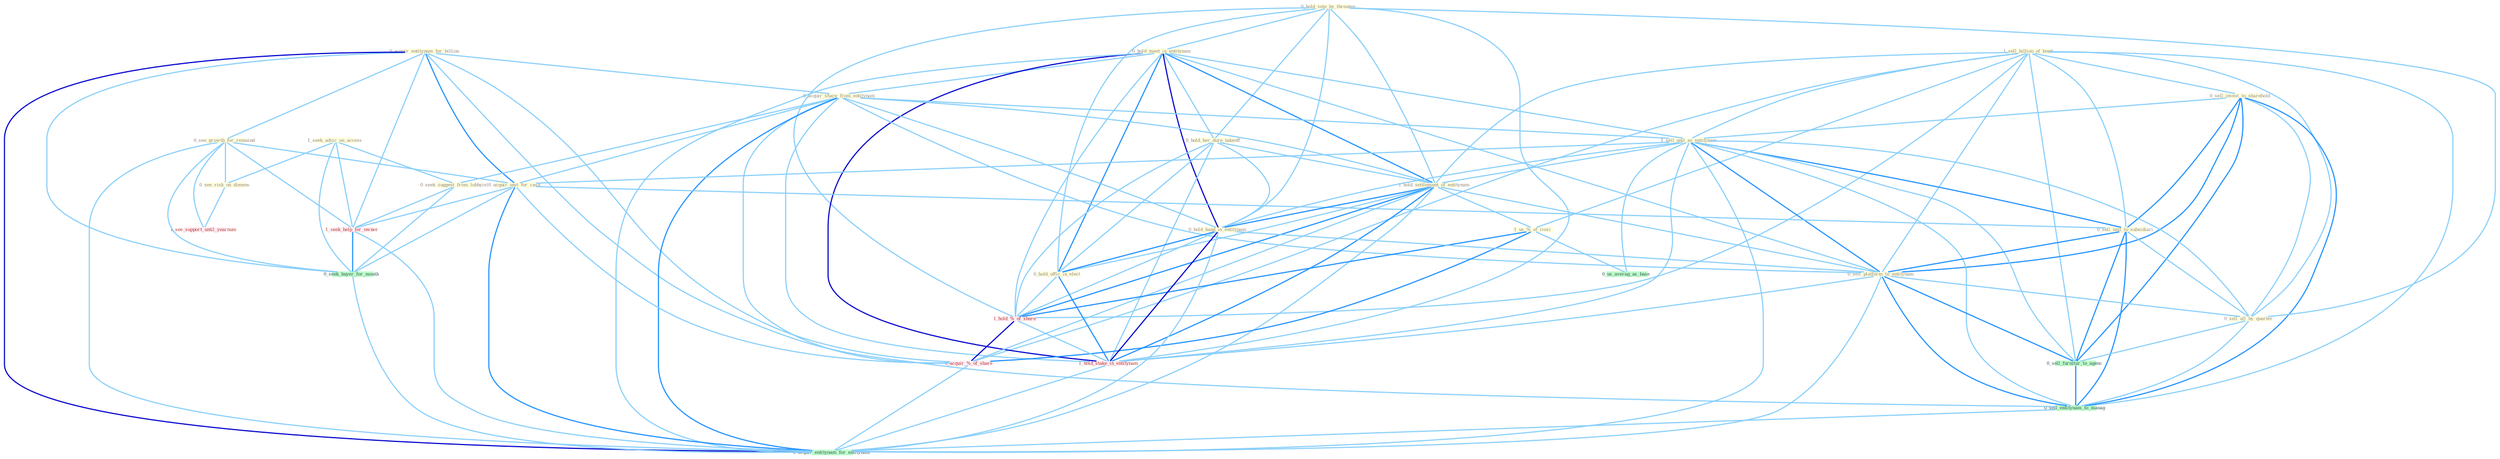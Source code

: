 Graph G{ 
    node
    [shape=polygon,style=filled,width=.5,height=.06,color="#BDFCC9",fixedsize=true,fontsize=4,
    fontcolor="#2f4f4f"];
    {node
    [color="#ffffe0", fontcolor="#8b7d6b"] "0_acquir_entitynam_for_billion " "1_sell_billion_of_bond " "0_see_growth_for_remaind " "0_sell_invest_to_sharehold " "1_seek_advic_on_access " "0_hold_vote_by_threaten " "0_hold_meet_in_entitynam " "0_acquir_share_from_entitynam " "1_sell_unit_as_entitynam " "0_acquir_unit_for_cash " "0_hold_her_dure_takeoff " "0_see_risk_on_dimens " "1_hold_settlement_of_entitynam " "1_us_%_of_ivori " "0_hold_hand_in_entitynam " "0_sell_unit_to_subsidiari " "0_seek_suggest_from_lobbyist " "0_hold_offic_in_elect " "0_sell_platform_to_entitynam " "0_sell_all_by_quarter "}
{node [color="#fff0f5", fontcolor="#b22222"] "1_hold_%_of_share " "1_hold_stake_in_entitynam " "1_seek_help_for_owner " "1_acquir_%_of_share " "1_see_support_until_yearnum "}
edge [color="#B0E2FF"];

	"0_acquir_entitynam_for_billion " -- "0_see_growth_for_remaind " [w="1", color="#87cefa" ];
	"0_acquir_entitynam_for_billion " -- "0_acquir_share_from_entitynam " [w="1", color="#87cefa" ];
	"0_acquir_entitynam_for_billion " -- "0_acquir_unit_for_cash " [w="2", color="#1e90ff" , len=0.8];
	"0_acquir_entitynam_for_billion " -- "1_seek_help_for_owner " [w="1", color="#87cefa" ];
	"0_acquir_entitynam_for_billion " -- "0_seek_buyer_for_month " [w="1", color="#87cefa" ];
	"0_acquir_entitynam_for_billion " -- "1_acquir_%_of_share " [w="1", color="#87cefa" ];
	"0_acquir_entitynam_for_billion " -- "0_sell_entitynam_to_manag " [w="1", color="#87cefa" ];
	"0_acquir_entitynam_for_billion " -- "0_acquir_entitynam_for_entitynam " [w="3", color="#0000cd" , len=0.6];
	"1_sell_billion_of_bond " -- "0_sell_invest_to_sharehold " [w="1", color="#87cefa" ];
	"1_sell_billion_of_bond " -- "1_sell_unit_as_entitynam " [w="1", color="#87cefa" ];
	"1_sell_billion_of_bond " -- "1_hold_settlement_of_entitynam " [w="1", color="#87cefa" ];
	"1_sell_billion_of_bond " -- "1_us_%_of_ivori " [w="1", color="#87cefa" ];
	"1_sell_billion_of_bond " -- "0_sell_unit_to_subsidiari " [w="1", color="#87cefa" ];
	"1_sell_billion_of_bond " -- "0_sell_platform_to_entitynam " [w="1", color="#87cefa" ];
	"1_sell_billion_of_bond " -- "0_sell_all_by_quarter " [w="1", color="#87cefa" ];
	"1_sell_billion_of_bond " -- "1_hold_%_of_share " [w="1", color="#87cefa" ];
	"1_sell_billion_of_bond " -- "1_acquir_%_of_share " [w="1", color="#87cefa" ];
	"1_sell_billion_of_bond " -- "0_sell_furnitur_to_agenc " [w="1", color="#87cefa" ];
	"1_sell_billion_of_bond " -- "0_sell_entitynam_to_manag " [w="1", color="#87cefa" ];
	"0_see_growth_for_remaind " -- "0_acquir_unit_for_cash " [w="1", color="#87cefa" ];
	"0_see_growth_for_remaind " -- "0_see_risk_on_dimens " [w="1", color="#87cefa" ];
	"0_see_growth_for_remaind " -- "1_seek_help_for_owner " [w="1", color="#87cefa" ];
	"0_see_growth_for_remaind " -- "0_seek_buyer_for_month " [w="1", color="#87cefa" ];
	"0_see_growth_for_remaind " -- "1_see_support_until_yearnum " [w="1", color="#87cefa" ];
	"0_see_growth_for_remaind " -- "0_acquir_entitynam_for_entitynam " [w="1", color="#87cefa" ];
	"0_sell_invest_to_sharehold " -- "1_sell_unit_as_entitynam " [w="1", color="#87cefa" ];
	"0_sell_invest_to_sharehold " -- "0_sell_unit_to_subsidiari " [w="2", color="#1e90ff" , len=0.8];
	"0_sell_invest_to_sharehold " -- "0_sell_platform_to_entitynam " [w="2", color="#1e90ff" , len=0.8];
	"0_sell_invest_to_sharehold " -- "0_sell_all_by_quarter " [w="1", color="#87cefa" ];
	"0_sell_invest_to_sharehold " -- "0_sell_furnitur_to_agenc " [w="2", color="#1e90ff" , len=0.8];
	"0_sell_invest_to_sharehold " -- "0_sell_entitynam_to_manag " [w="2", color="#1e90ff" , len=0.8];
	"1_seek_advic_on_access " -- "0_see_risk_on_dimens " [w="1", color="#87cefa" ];
	"1_seek_advic_on_access " -- "0_seek_suggest_from_lobbyist " [w="1", color="#87cefa" ];
	"1_seek_advic_on_access " -- "1_seek_help_for_owner " [w="1", color="#87cefa" ];
	"1_seek_advic_on_access " -- "0_seek_buyer_for_month " [w="1", color="#87cefa" ];
	"0_hold_vote_by_threaten " -- "0_hold_meet_in_entitynam " [w="1", color="#87cefa" ];
	"0_hold_vote_by_threaten " -- "0_hold_her_dure_takeoff " [w="1", color="#87cefa" ];
	"0_hold_vote_by_threaten " -- "1_hold_settlement_of_entitynam " [w="1", color="#87cefa" ];
	"0_hold_vote_by_threaten " -- "0_hold_hand_in_entitynam " [w="1", color="#87cefa" ];
	"0_hold_vote_by_threaten " -- "0_hold_offic_in_elect " [w="1", color="#87cefa" ];
	"0_hold_vote_by_threaten " -- "0_sell_all_by_quarter " [w="1", color="#87cefa" ];
	"0_hold_vote_by_threaten " -- "1_hold_%_of_share " [w="1", color="#87cefa" ];
	"0_hold_vote_by_threaten " -- "1_hold_stake_in_entitynam " [w="1", color="#87cefa" ];
	"0_hold_meet_in_entitynam " -- "0_acquir_share_from_entitynam " [w="1", color="#87cefa" ];
	"0_hold_meet_in_entitynam " -- "1_sell_unit_as_entitynam " [w="1", color="#87cefa" ];
	"0_hold_meet_in_entitynam " -- "0_hold_her_dure_takeoff " [w="1", color="#87cefa" ];
	"0_hold_meet_in_entitynam " -- "1_hold_settlement_of_entitynam " [w="2", color="#1e90ff" , len=0.8];
	"0_hold_meet_in_entitynam " -- "0_hold_hand_in_entitynam " [w="3", color="#0000cd" , len=0.6];
	"0_hold_meet_in_entitynam " -- "0_hold_offic_in_elect " [w="2", color="#1e90ff" , len=0.8];
	"0_hold_meet_in_entitynam " -- "0_sell_platform_to_entitynam " [w="1", color="#87cefa" ];
	"0_hold_meet_in_entitynam " -- "1_hold_%_of_share " [w="1", color="#87cefa" ];
	"0_hold_meet_in_entitynam " -- "1_hold_stake_in_entitynam " [w="3", color="#0000cd" , len=0.6];
	"0_hold_meet_in_entitynam " -- "0_acquir_entitynam_for_entitynam " [w="1", color="#87cefa" ];
	"0_acquir_share_from_entitynam " -- "1_sell_unit_as_entitynam " [w="1", color="#87cefa" ];
	"0_acquir_share_from_entitynam " -- "0_acquir_unit_for_cash " [w="1", color="#87cefa" ];
	"0_acquir_share_from_entitynam " -- "1_hold_settlement_of_entitynam " [w="1", color="#87cefa" ];
	"0_acquir_share_from_entitynam " -- "0_hold_hand_in_entitynam " [w="1", color="#87cefa" ];
	"0_acquir_share_from_entitynam " -- "0_seek_suggest_from_lobbyist " [w="1", color="#87cefa" ];
	"0_acquir_share_from_entitynam " -- "0_sell_platform_to_entitynam " [w="1", color="#87cefa" ];
	"0_acquir_share_from_entitynam " -- "1_hold_stake_in_entitynam " [w="1", color="#87cefa" ];
	"0_acquir_share_from_entitynam " -- "1_acquir_%_of_share " [w="1", color="#87cefa" ];
	"0_acquir_share_from_entitynam " -- "0_acquir_entitynam_for_entitynam " [w="2", color="#1e90ff" , len=0.8];
	"1_sell_unit_as_entitynam " -- "0_acquir_unit_for_cash " [w="1", color="#87cefa" ];
	"1_sell_unit_as_entitynam " -- "1_hold_settlement_of_entitynam " [w="1", color="#87cefa" ];
	"1_sell_unit_as_entitynam " -- "0_hold_hand_in_entitynam " [w="1", color="#87cefa" ];
	"1_sell_unit_as_entitynam " -- "0_sell_unit_to_subsidiari " [w="2", color="#1e90ff" , len=0.8];
	"1_sell_unit_as_entitynam " -- "0_sell_platform_to_entitynam " [w="2", color="#1e90ff" , len=0.8];
	"1_sell_unit_as_entitynam " -- "0_sell_all_by_quarter " [w="1", color="#87cefa" ];
	"1_sell_unit_as_entitynam " -- "1_hold_stake_in_entitynam " [w="1", color="#87cefa" ];
	"1_sell_unit_as_entitynam " -- "0_sell_furnitur_to_agenc " [w="1", color="#87cefa" ];
	"1_sell_unit_as_entitynam " -- "0_us_averag_as_base " [w="1", color="#87cefa" ];
	"1_sell_unit_as_entitynam " -- "0_sell_entitynam_to_manag " [w="1", color="#87cefa" ];
	"1_sell_unit_as_entitynam " -- "0_acquir_entitynam_for_entitynam " [w="1", color="#87cefa" ];
	"0_acquir_unit_for_cash " -- "0_sell_unit_to_subsidiari " [w="1", color="#87cefa" ];
	"0_acquir_unit_for_cash " -- "1_seek_help_for_owner " [w="1", color="#87cefa" ];
	"0_acquir_unit_for_cash " -- "0_seek_buyer_for_month " [w="1", color="#87cefa" ];
	"0_acquir_unit_for_cash " -- "1_acquir_%_of_share " [w="1", color="#87cefa" ];
	"0_acquir_unit_for_cash " -- "0_acquir_entitynam_for_entitynam " [w="2", color="#1e90ff" , len=0.8];
	"0_hold_her_dure_takeoff " -- "1_hold_settlement_of_entitynam " [w="1", color="#87cefa" ];
	"0_hold_her_dure_takeoff " -- "0_hold_hand_in_entitynam " [w="1", color="#87cefa" ];
	"0_hold_her_dure_takeoff " -- "0_hold_offic_in_elect " [w="1", color="#87cefa" ];
	"0_hold_her_dure_takeoff " -- "1_hold_%_of_share " [w="1", color="#87cefa" ];
	"0_hold_her_dure_takeoff " -- "1_hold_stake_in_entitynam " [w="1", color="#87cefa" ];
	"0_see_risk_on_dimens " -- "1_see_support_until_yearnum " [w="1", color="#87cefa" ];
	"1_hold_settlement_of_entitynam " -- "1_us_%_of_ivori " [w="1", color="#87cefa" ];
	"1_hold_settlement_of_entitynam " -- "0_hold_hand_in_entitynam " [w="2", color="#1e90ff" , len=0.8];
	"1_hold_settlement_of_entitynam " -- "0_hold_offic_in_elect " [w="1", color="#87cefa" ];
	"1_hold_settlement_of_entitynam " -- "0_sell_platform_to_entitynam " [w="1", color="#87cefa" ];
	"1_hold_settlement_of_entitynam " -- "1_hold_%_of_share " [w="2", color="#1e90ff" , len=0.8];
	"1_hold_settlement_of_entitynam " -- "1_hold_stake_in_entitynam " [w="2", color="#1e90ff" , len=0.8];
	"1_hold_settlement_of_entitynam " -- "1_acquir_%_of_share " [w="1", color="#87cefa" ];
	"1_hold_settlement_of_entitynam " -- "0_acquir_entitynam_for_entitynam " [w="1", color="#87cefa" ];
	"1_us_%_of_ivori " -- "1_hold_%_of_share " [w="2", color="#1e90ff" , len=0.8];
	"1_us_%_of_ivori " -- "1_acquir_%_of_share " [w="2", color="#1e90ff" , len=0.8];
	"1_us_%_of_ivori " -- "0_us_averag_as_base " [w="1", color="#87cefa" ];
	"0_hold_hand_in_entitynam " -- "0_hold_offic_in_elect " [w="2", color="#1e90ff" , len=0.8];
	"0_hold_hand_in_entitynam " -- "0_sell_platform_to_entitynam " [w="1", color="#87cefa" ];
	"0_hold_hand_in_entitynam " -- "1_hold_%_of_share " [w="1", color="#87cefa" ];
	"0_hold_hand_in_entitynam " -- "1_hold_stake_in_entitynam " [w="3", color="#0000cd" , len=0.6];
	"0_hold_hand_in_entitynam " -- "0_acquir_entitynam_for_entitynam " [w="1", color="#87cefa" ];
	"0_sell_unit_to_subsidiari " -- "0_sell_platform_to_entitynam " [w="2", color="#1e90ff" , len=0.8];
	"0_sell_unit_to_subsidiari " -- "0_sell_all_by_quarter " [w="1", color="#87cefa" ];
	"0_sell_unit_to_subsidiari " -- "0_sell_furnitur_to_agenc " [w="2", color="#1e90ff" , len=0.8];
	"0_sell_unit_to_subsidiari " -- "0_sell_entitynam_to_manag " [w="2", color="#1e90ff" , len=0.8];
	"0_seek_suggest_from_lobbyist " -- "1_seek_help_for_owner " [w="1", color="#87cefa" ];
	"0_seek_suggest_from_lobbyist " -- "0_seek_buyer_for_month " [w="1", color="#87cefa" ];
	"0_hold_offic_in_elect " -- "1_hold_%_of_share " [w="1", color="#87cefa" ];
	"0_hold_offic_in_elect " -- "1_hold_stake_in_entitynam " [w="2", color="#1e90ff" , len=0.8];
	"0_sell_platform_to_entitynam " -- "0_sell_all_by_quarter " [w="1", color="#87cefa" ];
	"0_sell_platform_to_entitynam " -- "1_hold_stake_in_entitynam " [w="1", color="#87cefa" ];
	"0_sell_platform_to_entitynam " -- "0_sell_furnitur_to_agenc " [w="2", color="#1e90ff" , len=0.8];
	"0_sell_platform_to_entitynam " -- "0_sell_entitynam_to_manag " [w="2", color="#1e90ff" , len=0.8];
	"0_sell_platform_to_entitynam " -- "0_acquir_entitynam_for_entitynam " [w="1", color="#87cefa" ];
	"0_sell_all_by_quarter " -- "0_sell_furnitur_to_agenc " [w="1", color="#87cefa" ];
	"0_sell_all_by_quarter " -- "0_sell_entitynam_to_manag " [w="1", color="#87cefa" ];
	"1_hold_%_of_share " -- "1_hold_stake_in_entitynam " [w="1", color="#87cefa" ];
	"1_hold_%_of_share " -- "1_acquir_%_of_share " [w="3", color="#0000cd" , len=0.6];
	"1_hold_stake_in_entitynam " -- "0_acquir_entitynam_for_entitynam " [w="1", color="#87cefa" ];
	"1_seek_help_for_owner " -- "0_seek_buyer_for_month " [w="2", color="#1e90ff" , len=0.8];
	"1_seek_help_for_owner " -- "0_acquir_entitynam_for_entitynam " [w="1", color="#87cefa" ];
	"0_seek_buyer_for_month " -- "0_acquir_entitynam_for_entitynam " [w="1", color="#87cefa" ];
	"1_acquir_%_of_share " -- "0_acquir_entitynam_for_entitynam " [w="1", color="#87cefa" ];
	"0_sell_furnitur_to_agenc " -- "0_sell_entitynam_to_manag " [w="2", color="#1e90ff" , len=0.8];
	"0_sell_entitynam_to_manag " -- "0_acquir_entitynam_for_entitynam " [w="1", color="#87cefa" ];
}